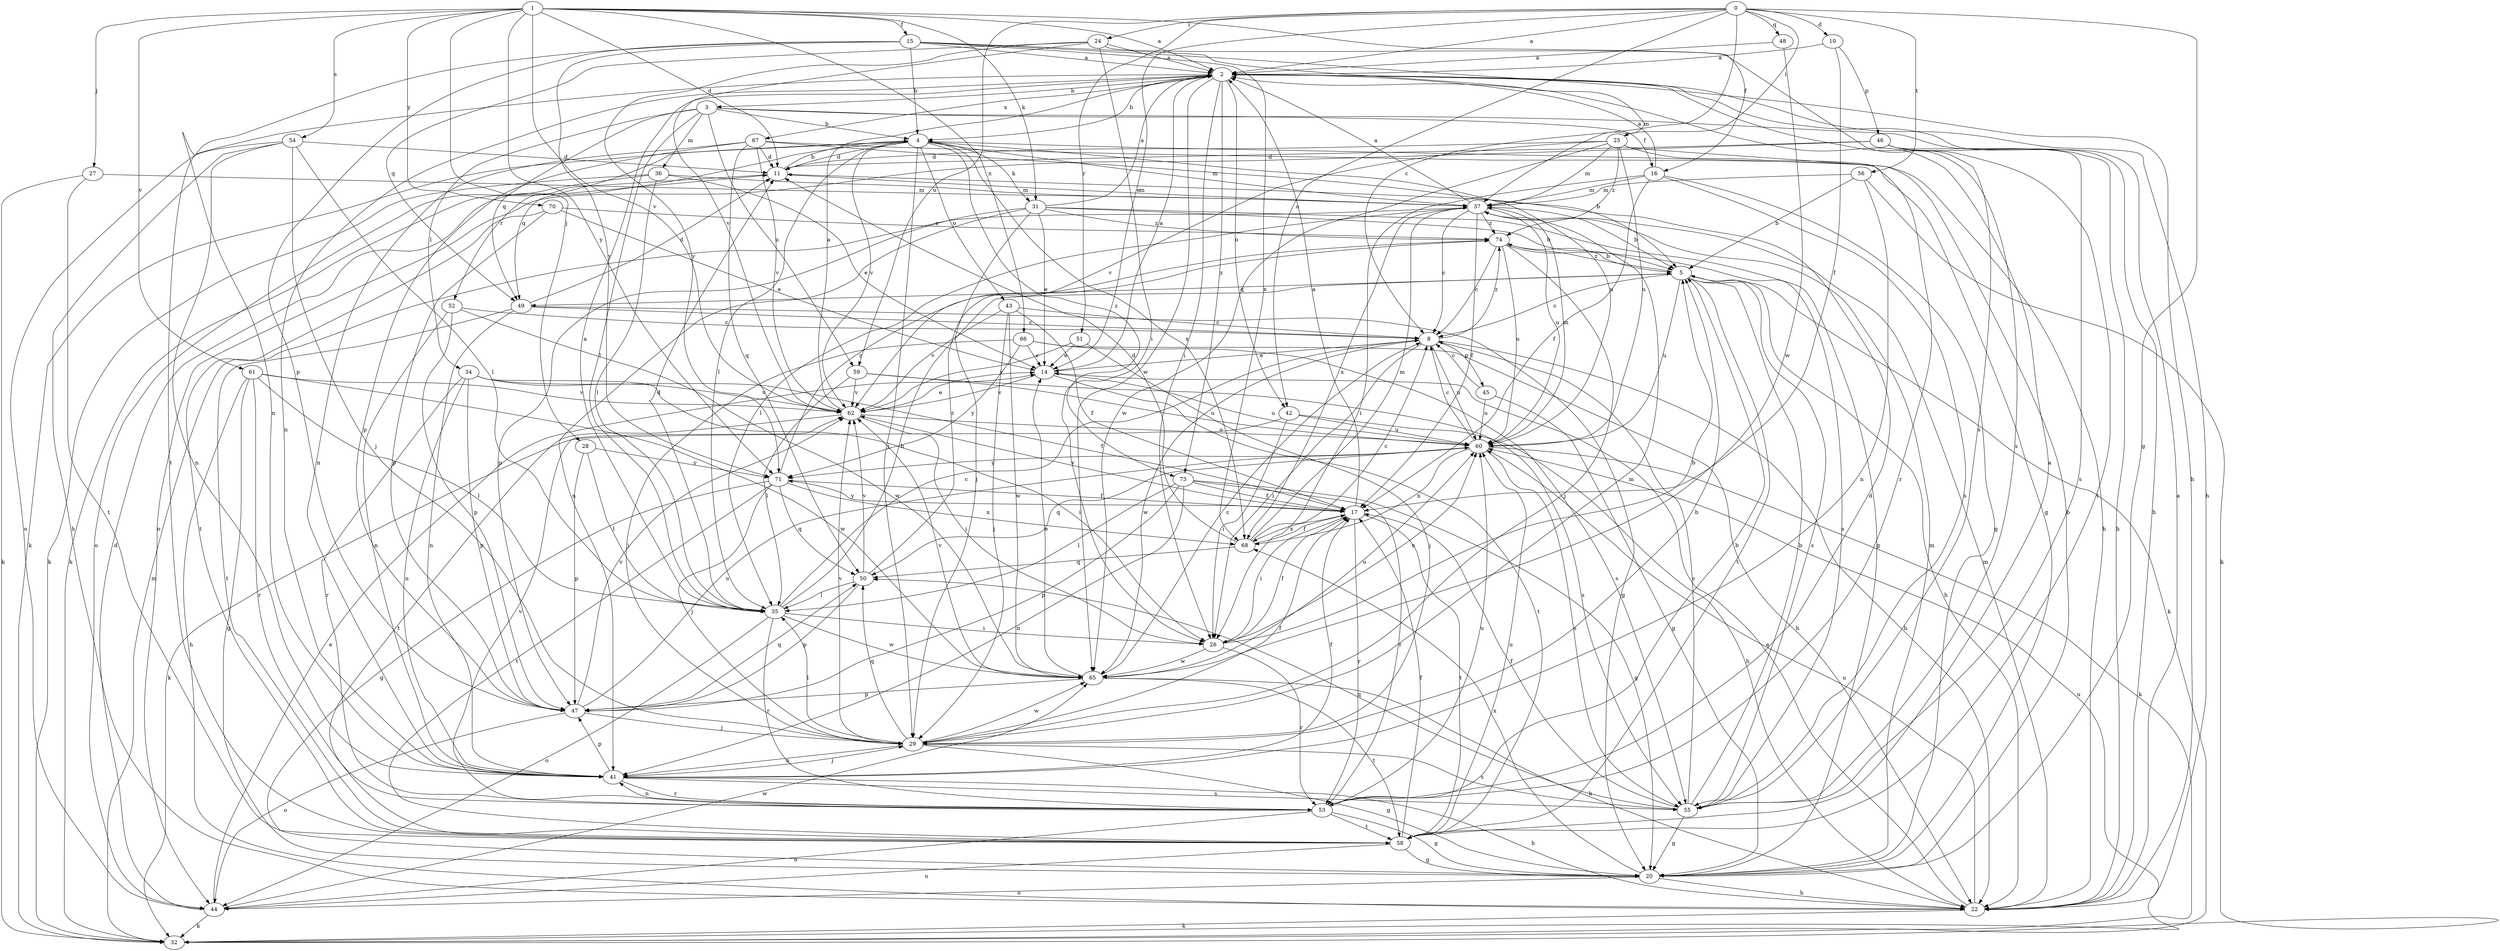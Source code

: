 strict digraph  {
0;
1;
2;
3;
4;
5;
8;
10;
11;
14;
15;
16;
17;
20;
22;
24;
25;
26;
27;
28;
29;
31;
32;
34;
35;
36;
37;
41;
42;
43;
44;
45;
46;
47;
48;
49;
50;
51;
52;
53;
54;
55;
56;
58;
59;
60;
61;
62;
65;
66;
67;
68;
70;
71;
73;
74;
0 -> 2  [label=a];
0 -> 8  [label=c];
0 -> 10  [label=d];
0 -> 14  [label=e];
0 -> 20  [label=g];
0 -> 24  [label=i];
0 -> 25  [label=i];
0 -> 42  [label=o];
0 -> 48  [label=q];
0 -> 51  [label=r];
0 -> 56  [label=t];
0 -> 59  [label=u];
1 -> 2  [label=a];
1 -> 11  [label=d];
1 -> 15  [label=f];
1 -> 16  [label=f];
1 -> 27  [label=j];
1 -> 28  [label=j];
1 -> 31  [label=k];
1 -> 54  [label=s];
1 -> 61  [label=v];
1 -> 62  [label=v];
1 -> 66  [label=x];
1 -> 70  [label=y];
1 -> 71  [label=y];
2 -> 3  [label=b];
2 -> 4  [label=b];
2 -> 22  [label=h];
2 -> 26  [label=i];
2 -> 41  [label=n];
2 -> 42  [label=o];
2 -> 55  [label=s];
2 -> 58  [label=t];
2 -> 65  [label=w];
2 -> 67  [label=x];
2 -> 73  [label=z];
3 -> 4  [label=b];
3 -> 16  [label=f];
3 -> 22  [label=h];
3 -> 34  [label=l];
3 -> 35  [label=l];
3 -> 36  [label=m];
3 -> 49  [label=q];
3 -> 59  [label=u];
4 -> 11  [label=d];
4 -> 29  [label=j];
4 -> 31  [label=k];
4 -> 32  [label=k];
4 -> 35  [label=l];
4 -> 37  [label=m];
4 -> 43  [label=o];
4 -> 49  [label=q];
4 -> 52  [label=r];
4 -> 60  [label=u];
4 -> 62  [label=v];
4 -> 68  [label=x];
4 -> 73  [label=z];
5 -> 8  [label=c];
5 -> 22  [label=h];
5 -> 32  [label=k];
5 -> 49  [label=q];
5 -> 55  [label=s];
5 -> 58  [label=t];
5 -> 60  [label=u];
5 -> 74  [label=z];
8 -> 14  [label=e];
8 -> 22  [label=h];
8 -> 26  [label=i];
8 -> 45  [label=p];
8 -> 60  [label=u];
8 -> 65  [label=w];
8 -> 74  [label=z];
10 -> 2  [label=a];
10 -> 17  [label=f];
10 -> 46  [label=p];
11 -> 4  [label=b];
11 -> 32  [label=k];
11 -> 37  [label=m];
14 -> 2  [label=a];
14 -> 58  [label=t];
14 -> 60  [label=u];
14 -> 62  [label=v];
15 -> 2  [label=a];
15 -> 4  [label=b];
15 -> 22  [label=h];
15 -> 37  [label=m];
15 -> 41  [label=n];
15 -> 47  [label=p];
15 -> 68  [label=x];
15 -> 71  [label=y];
16 -> 2  [label=a];
16 -> 17  [label=f];
16 -> 20  [label=g];
16 -> 26  [label=i];
16 -> 37  [label=m];
16 -> 55  [label=s];
17 -> 2  [label=a];
17 -> 26  [label=i];
17 -> 53  [label=r];
17 -> 58  [label=t];
17 -> 62  [label=v];
17 -> 68  [label=x];
17 -> 71  [label=y];
20 -> 4  [label=b];
20 -> 22  [label=h];
20 -> 37  [label=m];
20 -> 44  [label=o];
20 -> 68  [label=x];
22 -> 2  [label=a];
22 -> 14  [label=e];
22 -> 32  [label=k];
22 -> 37  [label=m];
22 -> 60  [label=u];
24 -> 2  [label=a];
24 -> 26  [label=i];
24 -> 49  [label=q];
24 -> 55  [label=s];
24 -> 62  [label=v];
24 -> 71  [label=y];
25 -> 11  [label=d];
25 -> 22  [label=h];
25 -> 37  [label=m];
25 -> 53  [label=r];
25 -> 60  [label=u];
25 -> 62  [label=v];
25 -> 65  [label=w];
25 -> 74  [label=z];
26 -> 5  [label=b];
26 -> 17  [label=f];
26 -> 53  [label=r];
26 -> 60  [label=u];
26 -> 65  [label=w];
27 -> 32  [label=k];
27 -> 37  [label=m];
27 -> 58  [label=t];
28 -> 35  [label=l];
28 -> 47  [label=p];
28 -> 71  [label=y];
29 -> 5  [label=b];
29 -> 17  [label=f];
29 -> 20  [label=g];
29 -> 35  [label=l];
29 -> 37  [label=m];
29 -> 41  [label=n];
29 -> 50  [label=q];
29 -> 55  [label=s];
29 -> 62  [label=v];
29 -> 65  [label=w];
31 -> 2  [label=a];
31 -> 5  [label=b];
31 -> 14  [label=e];
31 -> 20  [label=g];
31 -> 29  [label=j];
31 -> 41  [label=n];
31 -> 47  [label=p];
31 -> 74  [label=z];
32 -> 37  [label=m];
32 -> 60  [label=u];
34 -> 17  [label=f];
34 -> 26  [label=i];
34 -> 41  [label=n];
34 -> 47  [label=p];
34 -> 53  [label=r];
34 -> 62  [label=v];
35 -> 2  [label=a];
35 -> 5  [label=b];
35 -> 8  [label=c];
35 -> 11  [label=d];
35 -> 26  [label=i];
35 -> 44  [label=o];
35 -> 53  [label=r];
35 -> 65  [label=w];
36 -> 14  [label=e];
36 -> 32  [label=k];
36 -> 35  [label=l];
36 -> 37  [label=m];
36 -> 44  [label=o];
37 -> 2  [label=a];
37 -> 5  [label=b];
37 -> 8  [label=c];
37 -> 17  [label=f];
37 -> 35  [label=l];
37 -> 60  [label=u];
37 -> 68  [label=x];
37 -> 74  [label=z];
41 -> 17  [label=f];
41 -> 22  [label=h];
41 -> 29  [label=j];
41 -> 47  [label=p];
41 -> 53  [label=r];
41 -> 55  [label=s];
42 -> 22  [label=h];
42 -> 26  [label=i];
42 -> 32  [label=k];
42 -> 60  [label=u];
43 -> 8  [label=c];
43 -> 17  [label=f];
43 -> 29  [label=j];
43 -> 62  [label=v];
43 -> 65  [label=w];
44 -> 11  [label=d];
44 -> 14  [label=e];
44 -> 32  [label=k];
44 -> 65  [label=w];
45 -> 8  [label=c];
45 -> 20  [label=g];
45 -> 60  [label=u];
46 -> 11  [label=d];
46 -> 22  [label=h];
46 -> 44  [label=o];
46 -> 55  [label=s];
46 -> 58  [label=t];
47 -> 29  [label=j];
47 -> 44  [label=o];
47 -> 50  [label=q];
47 -> 60  [label=u];
47 -> 62  [label=v];
48 -> 2  [label=a];
48 -> 65  [label=w];
49 -> 8  [label=c];
49 -> 11  [label=d];
49 -> 20  [label=g];
49 -> 41  [label=n];
49 -> 58  [label=t];
50 -> 35  [label=l];
50 -> 47  [label=p];
50 -> 62  [label=v];
50 -> 74  [label=z];
51 -> 14  [label=e];
51 -> 29  [label=j];
51 -> 62  [label=v];
52 -> 8  [label=c];
52 -> 41  [label=n];
52 -> 47  [label=p];
52 -> 65  [label=w];
53 -> 5  [label=b];
53 -> 11  [label=d];
53 -> 20  [label=g];
53 -> 41  [label=n];
53 -> 44  [label=o];
53 -> 58  [label=t];
53 -> 60  [label=u];
53 -> 62  [label=v];
54 -> 11  [label=d];
54 -> 22  [label=h];
54 -> 29  [label=j];
54 -> 35  [label=l];
54 -> 41  [label=n];
54 -> 44  [label=o];
55 -> 5  [label=b];
55 -> 8  [label=c];
55 -> 17  [label=f];
55 -> 20  [label=g];
55 -> 50  [label=q];
56 -> 5  [label=b];
56 -> 32  [label=k];
56 -> 37  [label=m];
56 -> 41  [label=n];
58 -> 2  [label=a];
58 -> 17  [label=f];
58 -> 20  [label=g];
58 -> 44  [label=o];
58 -> 60  [label=u];
59 -> 35  [label=l];
59 -> 55  [label=s];
59 -> 60  [label=u];
59 -> 62  [label=v];
60 -> 8  [label=c];
60 -> 32  [label=k];
60 -> 37  [label=m];
60 -> 50  [label=q];
60 -> 55  [label=s];
60 -> 68  [label=x];
60 -> 71  [label=y];
61 -> 20  [label=g];
61 -> 22  [label=h];
61 -> 35  [label=l];
61 -> 53  [label=r];
61 -> 62  [label=v];
61 -> 65  [label=w];
62 -> 2  [label=a];
62 -> 14  [label=e];
62 -> 26  [label=i];
62 -> 58  [label=t];
62 -> 60  [label=u];
65 -> 8  [label=c];
65 -> 14  [label=e];
65 -> 22  [label=h];
65 -> 47  [label=p];
65 -> 58  [label=t];
65 -> 60  [label=u];
65 -> 62  [label=v];
66 -> 14  [label=e];
66 -> 22  [label=h];
66 -> 29  [label=j];
66 -> 55  [label=s];
66 -> 71  [label=y];
67 -> 5  [label=b];
67 -> 11  [label=d];
67 -> 20  [label=g];
67 -> 41  [label=n];
67 -> 47  [label=p];
67 -> 50  [label=q];
67 -> 62  [label=v];
68 -> 8  [label=c];
68 -> 11  [label=d];
68 -> 17  [label=f];
68 -> 37  [label=m];
68 -> 50  [label=q];
70 -> 14  [label=e];
70 -> 47  [label=p];
70 -> 58  [label=t];
70 -> 74  [label=z];
71 -> 17  [label=f];
71 -> 20  [label=g];
71 -> 29  [label=j];
71 -> 50  [label=q];
71 -> 58  [label=t];
71 -> 68  [label=x];
71 -> 74  [label=z];
73 -> 17  [label=f];
73 -> 20  [label=g];
73 -> 35  [label=l];
73 -> 41  [label=n];
73 -> 47  [label=p];
73 -> 53  [label=r];
74 -> 5  [label=b];
74 -> 8  [label=c];
74 -> 29  [label=j];
74 -> 55  [label=s];
74 -> 60  [label=u];
}
